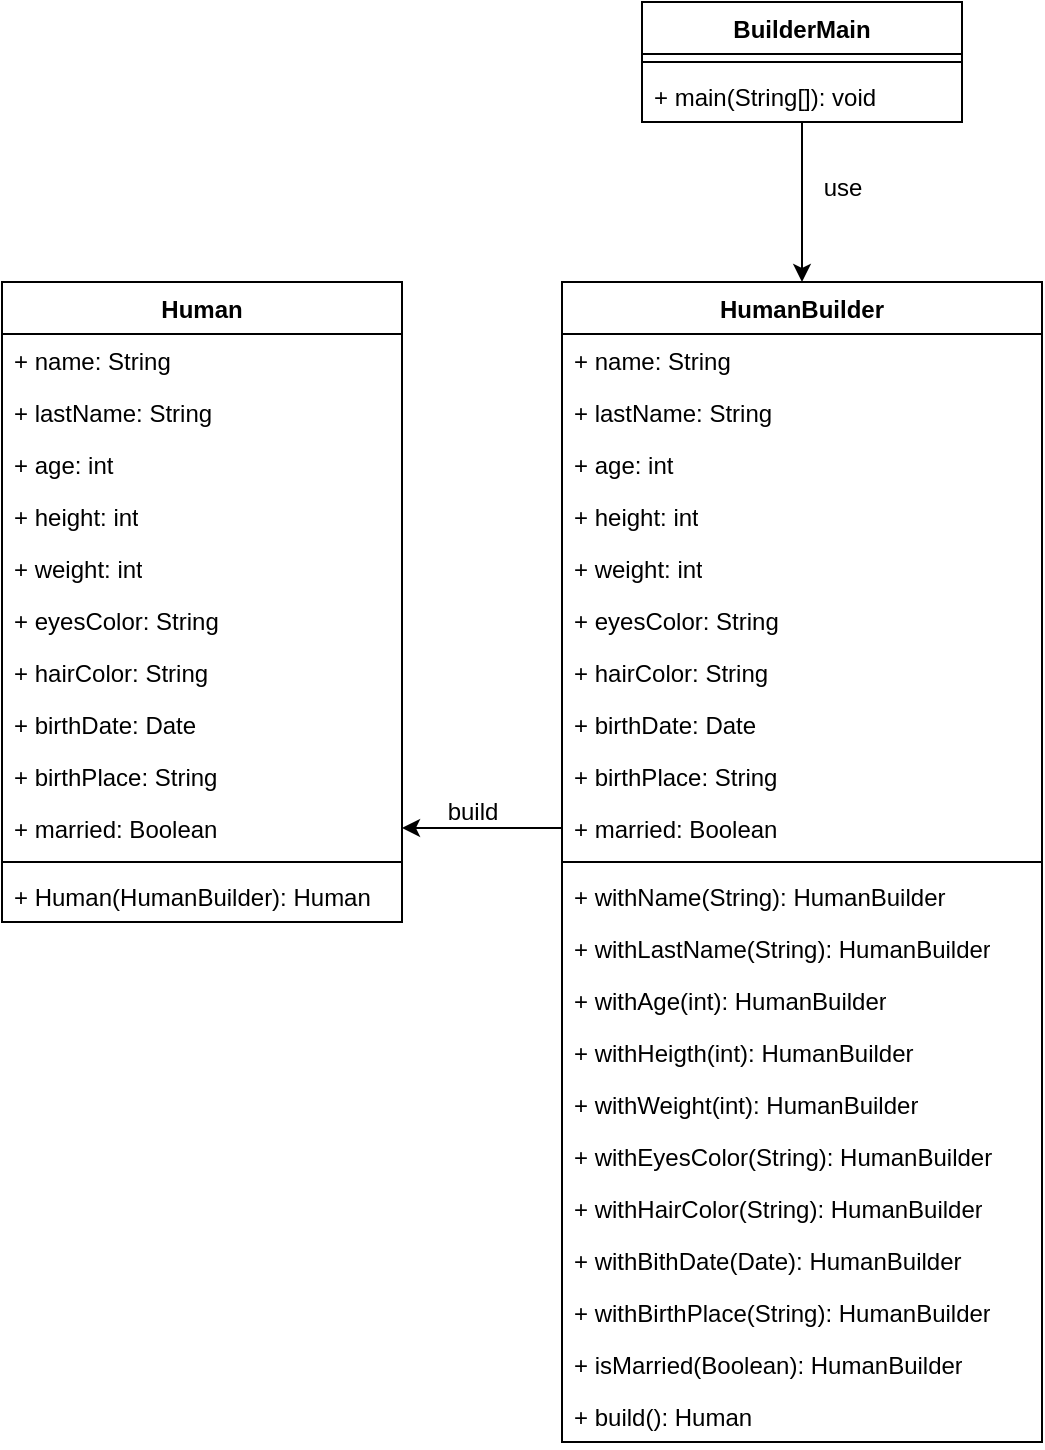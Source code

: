 <mxfile version="21.2.1" type="github">
  <diagram id="C5RBs43oDa-KdzZeNtuy" name="Page-1">
    <mxGraphModel dx="903" dy="1760" grid="1" gridSize="10" guides="1" tooltips="1" connect="1" arrows="1" fold="1" page="1" pageScale="1" pageWidth="827" pageHeight="1169" math="0" shadow="0">
      <root>
        <mxCell id="WIyWlLk6GJQsqaUBKTNV-0" />
        <mxCell id="WIyWlLk6GJQsqaUBKTNV-1" parent="WIyWlLk6GJQsqaUBKTNV-0" />
        <mxCell id="sO1EsRnhHtrH7c1XHOlF-0" value="Human" style="swimlane;fontStyle=1;align=center;verticalAlign=top;childLayout=stackLayout;horizontal=1;startSize=26;horizontalStack=0;resizeParent=1;resizeParentMax=0;resizeLast=0;collapsible=1;marginBottom=0;whiteSpace=wrap;html=1;" vertex="1" parent="WIyWlLk6GJQsqaUBKTNV-1">
          <mxGeometry x="80" y="120" width="200" height="320" as="geometry" />
        </mxCell>
        <mxCell id="sO1EsRnhHtrH7c1XHOlF-1" value="+ name: String" style="text;strokeColor=none;fillColor=none;align=left;verticalAlign=top;spacingLeft=4;spacingRight=4;overflow=hidden;rotatable=0;points=[[0,0.5],[1,0.5]];portConstraint=eastwest;whiteSpace=wrap;html=1;" vertex="1" parent="sO1EsRnhHtrH7c1XHOlF-0">
          <mxGeometry y="26" width="200" height="26" as="geometry" />
        </mxCell>
        <mxCell id="sO1EsRnhHtrH7c1XHOlF-4" value="+ lastName: String" style="text;strokeColor=none;fillColor=none;align=left;verticalAlign=top;spacingLeft=4;spacingRight=4;overflow=hidden;rotatable=0;points=[[0,0.5],[1,0.5]];portConstraint=eastwest;whiteSpace=wrap;html=1;" vertex="1" parent="sO1EsRnhHtrH7c1XHOlF-0">
          <mxGeometry y="52" width="200" height="26" as="geometry" />
        </mxCell>
        <mxCell id="sO1EsRnhHtrH7c1XHOlF-5" value="+ age: int" style="text;strokeColor=none;fillColor=none;align=left;verticalAlign=top;spacingLeft=4;spacingRight=4;overflow=hidden;rotatable=0;points=[[0,0.5],[1,0.5]];portConstraint=eastwest;whiteSpace=wrap;html=1;" vertex="1" parent="sO1EsRnhHtrH7c1XHOlF-0">
          <mxGeometry y="78" width="200" height="26" as="geometry" />
        </mxCell>
        <mxCell id="sO1EsRnhHtrH7c1XHOlF-6" value="+ height: int" style="text;strokeColor=none;fillColor=none;align=left;verticalAlign=top;spacingLeft=4;spacingRight=4;overflow=hidden;rotatable=0;points=[[0,0.5],[1,0.5]];portConstraint=eastwest;whiteSpace=wrap;html=1;" vertex="1" parent="sO1EsRnhHtrH7c1XHOlF-0">
          <mxGeometry y="104" width="200" height="26" as="geometry" />
        </mxCell>
        <mxCell id="sO1EsRnhHtrH7c1XHOlF-7" value="+ weight: int" style="text;strokeColor=none;fillColor=none;align=left;verticalAlign=top;spacingLeft=4;spacingRight=4;overflow=hidden;rotatable=0;points=[[0,0.5],[1,0.5]];portConstraint=eastwest;whiteSpace=wrap;html=1;" vertex="1" parent="sO1EsRnhHtrH7c1XHOlF-0">
          <mxGeometry y="130" width="200" height="26" as="geometry" />
        </mxCell>
        <mxCell id="sO1EsRnhHtrH7c1XHOlF-8" value="+ eyesColor: String" style="text;strokeColor=none;fillColor=none;align=left;verticalAlign=top;spacingLeft=4;spacingRight=4;overflow=hidden;rotatable=0;points=[[0,0.5],[1,0.5]];portConstraint=eastwest;whiteSpace=wrap;html=1;" vertex="1" parent="sO1EsRnhHtrH7c1XHOlF-0">
          <mxGeometry y="156" width="200" height="26" as="geometry" />
        </mxCell>
        <mxCell id="sO1EsRnhHtrH7c1XHOlF-9" value="+ hairColor: String" style="text;strokeColor=none;fillColor=none;align=left;verticalAlign=top;spacingLeft=4;spacingRight=4;overflow=hidden;rotatable=0;points=[[0,0.5],[1,0.5]];portConstraint=eastwest;whiteSpace=wrap;html=1;" vertex="1" parent="sO1EsRnhHtrH7c1XHOlF-0">
          <mxGeometry y="182" width="200" height="26" as="geometry" />
        </mxCell>
        <mxCell id="sO1EsRnhHtrH7c1XHOlF-10" value="+ birthDate: Date" style="text;strokeColor=none;fillColor=none;align=left;verticalAlign=top;spacingLeft=4;spacingRight=4;overflow=hidden;rotatable=0;points=[[0,0.5],[1,0.5]];portConstraint=eastwest;whiteSpace=wrap;html=1;" vertex="1" parent="sO1EsRnhHtrH7c1XHOlF-0">
          <mxGeometry y="208" width="200" height="26" as="geometry" />
        </mxCell>
        <mxCell id="sO1EsRnhHtrH7c1XHOlF-11" value="+ birthPlace: String" style="text;strokeColor=none;fillColor=none;align=left;verticalAlign=top;spacingLeft=4;spacingRight=4;overflow=hidden;rotatable=0;points=[[0,0.5],[1,0.5]];portConstraint=eastwest;whiteSpace=wrap;html=1;" vertex="1" parent="sO1EsRnhHtrH7c1XHOlF-0">
          <mxGeometry y="234" width="200" height="26" as="geometry" />
        </mxCell>
        <mxCell id="sO1EsRnhHtrH7c1XHOlF-12" value="+ married: Boolean" style="text;strokeColor=none;fillColor=none;align=left;verticalAlign=top;spacingLeft=4;spacingRight=4;overflow=hidden;rotatable=0;points=[[0,0.5],[1,0.5]];portConstraint=eastwest;whiteSpace=wrap;html=1;" vertex="1" parent="sO1EsRnhHtrH7c1XHOlF-0">
          <mxGeometry y="260" width="200" height="26" as="geometry" />
        </mxCell>
        <mxCell id="sO1EsRnhHtrH7c1XHOlF-2" value="" style="line;strokeWidth=1;fillColor=none;align=left;verticalAlign=middle;spacingTop=-1;spacingLeft=3;spacingRight=3;rotatable=0;labelPosition=right;points=[];portConstraint=eastwest;strokeColor=inherit;" vertex="1" parent="sO1EsRnhHtrH7c1XHOlF-0">
          <mxGeometry y="286" width="200" height="8" as="geometry" />
        </mxCell>
        <mxCell id="sO1EsRnhHtrH7c1XHOlF-3" value="+ Human(HumanBuilder): Human" style="text;strokeColor=none;fillColor=none;align=left;verticalAlign=top;spacingLeft=4;spacingRight=4;overflow=hidden;rotatable=0;points=[[0,0.5],[1,0.5]];portConstraint=eastwest;whiteSpace=wrap;html=1;" vertex="1" parent="sO1EsRnhHtrH7c1XHOlF-0">
          <mxGeometry y="294" width="200" height="26" as="geometry" />
        </mxCell>
        <mxCell id="sO1EsRnhHtrH7c1XHOlF-13" value="HumanBuilder" style="swimlane;fontStyle=1;align=center;verticalAlign=top;childLayout=stackLayout;horizontal=1;startSize=26;horizontalStack=0;resizeParent=1;resizeParentMax=0;resizeLast=0;collapsible=1;marginBottom=0;whiteSpace=wrap;html=1;" vertex="1" parent="WIyWlLk6GJQsqaUBKTNV-1">
          <mxGeometry x="360" y="120" width="240" height="580" as="geometry" />
        </mxCell>
        <mxCell id="sO1EsRnhHtrH7c1XHOlF-14" value="+ name: String" style="text;strokeColor=none;fillColor=none;align=left;verticalAlign=top;spacingLeft=4;spacingRight=4;overflow=hidden;rotatable=0;points=[[0,0.5],[1,0.5]];portConstraint=eastwest;whiteSpace=wrap;html=1;" vertex="1" parent="sO1EsRnhHtrH7c1XHOlF-13">
          <mxGeometry y="26" width="240" height="26" as="geometry" />
        </mxCell>
        <mxCell id="sO1EsRnhHtrH7c1XHOlF-15" value="+ lastName: String" style="text;strokeColor=none;fillColor=none;align=left;verticalAlign=top;spacingLeft=4;spacingRight=4;overflow=hidden;rotatable=0;points=[[0,0.5],[1,0.5]];portConstraint=eastwest;whiteSpace=wrap;html=1;" vertex="1" parent="sO1EsRnhHtrH7c1XHOlF-13">
          <mxGeometry y="52" width="240" height="26" as="geometry" />
        </mxCell>
        <mxCell id="sO1EsRnhHtrH7c1XHOlF-16" value="+ age: int" style="text;strokeColor=none;fillColor=none;align=left;verticalAlign=top;spacingLeft=4;spacingRight=4;overflow=hidden;rotatable=0;points=[[0,0.5],[1,0.5]];portConstraint=eastwest;whiteSpace=wrap;html=1;" vertex="1" parent="sO1EsRnhHtrH7c1XHOlF-13">
          <mxGeometry y="78" width="240" height="26" as="geometry" />
        </mxCell>
        <mxCell id="sO1EsRnhHtrH7c1XHOlF-17" value="+ height: int" style="text;strokeColor=none;fillColor=none;align=left;verticalAlign=top;spacingLeft=4;spacingRight=4;overflow=hidden;rotatable=0;points=[[0,0.5],[1,0.5]];portConstraint=eastwest;whiteSpace=wrap;html=1;" vertex="1" parent="sO1EsRnhHtrH7c1XHOlF-13">
          <mxGeometry y="104" width="240" height="26" as="geometry" />
        </mxCell>
        <mxCell id="sO1EsRnhHtrH7c1XHOlF-18" value="+ weight: int" style="text;strokeColor=none;fillColor=none;align=left;verticalAlign=top;spacingLeft=4;spacingRight=4;overflow=hidden;rotatable=0;points=[[0,0.5],[1,0.5]];portConstraint=eastwest;whiteSpace=wrap;html=1;" vertex="1" parent="sO1EsRnhHtrH7c1XHOlF-13">
          <mxGeometry y="130" width="240" height="26" as="geometry" />
        </mxCell>
        <mxCell id="sO1EsRnhHtrH7c1XHOlF-19" value="+ eyesColor: String" style="text;strokeColor=none;fillColor=none;align=left;verticalAlign=top;spacingLeft=4;spacingRight=4;overflow=hidden;rotatable=0;points=[[0,0.5],[1,0.5]];portConstraint=eastwest;whiteSpace=wrap;html=1;" vertex="1" parent="sO1EsRnhHtrH7c1XHOlF-13">
          <mxGeometry y="156" width="240" height="26" as="geometry" />
        </mxCell>
        <mxCell id="sO1EsRnhHtrH7c1XHOlF-20" value="+ hairColor: String" style="text;strokeColor=none;fillColor=none;align=left;verticalAlign=top;spacingLeft=4;spacingRight=4;overflow=hidden;rotatable=0;points=[[0,0.5],[1,0.5]];portConstraint=eastwest;whiteSpace=wrap;html=1;" vertex="1" parent="sO1EsRnhHtrH7c1XHOlF-13">
          <mxGeometry y="182" width="240" height="26" as="geometry" />
        </mxCell>
        <mxCell id="sO1EsRnhHtrH7c1XHOlF-21" value="+ birthDate: Date" style="text;strokeColor=none;fillColor=none;align=left;verticalAlign=top;spacingLeft=4;spacingRight=4;overflow=hidden;rotatable=0;points=[[0,0.5],[1,0.5]];portConstraint=eastwest;whiteSpace=wrap;html=1;" vertex="1" parent="sO1EsRnhHtrH7c1XHOlF-13">
          <mxGeometry y="208" width="240" height="26" as="geometry" />
        </mxCell>
        <mxCell id="sO1EsRnhHtrH7c1XHOlF-22" value="+ birthPlace: String" style="text;strokeColor=none;fillColor=none;align=left;verticalAlign=top;spacingLeft=4;spacingRight=4;overflow=hidden;rotatable=0;points=[[0,0.5],[1,0.5]];portConstraint=eastwest;whiteSpace=wrap;html=1;" vertex="1" parent="sO1EsRnhHtrH7c1XHOlF-13">
          <mxGeometry y="234" width="240" height="26" as="geometry" />
        </mxCell>
        <mxCell id="sO1EsRnhHtrH7c1XHOlF-23" value="+ married: Boolean" style="text;strokeColor=none;fillColor=none;align=left;verticalAlign=top;spacingLeft=4;spacingRight=4;overflow=hidden;rotatable=0;points=[[0,0.5],[1,0.5]];portConstraint=eastwest;whiteSpace=wrap;html=1;" vertex="1" parent="sO1EsRnhHtrH7c1XHOlF-13">
          <mxGeometry y="260" width="240" height="26" as="geometry" />
        </mxCell>
        <mxCell id="sO1EsRnhHtrH7c1XHOlF-24" value="" style="line;strokeWidth=1;fillColor=none;align=left;verticalAlign=middle;spacingTop=-1;spacingLeft=3;spacingRight=3;rotatable=0;labelPosition=right;points=[];portConstraint=eastwest;strokeColor=inherit;" vertex="1" parent="sO1EsRnhHtrH7c1XHOlF-13">
          <mxGeometry y="286" width="240" height="8" as="geometry" />
        </mxCell>
        <mxCell id="sO1EsRnhHtrH7c1XHOlF-26" value="+ withName(String): HumanBuilder" style="text;strokeColor=none;fillColor=none;align=left;verticalAlign=top;spacingLeft=4;spacingRight=4;overflow=hidden;rotatable=0;points=[[0,0.5],[1,0.5]];portConstraint=eastwest;whiteSpace=wrap;html=1;" vertex="1" parent="sO1EsRnhHtrH7c1XHOlF-13">
          <mxGeometry y="294" width="240" height="26" as="geometry" />
        </mxCell>
        <mxCell id="sO1EsRnhHtrH7c1XHOlF-27" value="+ withLastName(String): HumanBuilder" style="text;strokeColor=none;fillColor=none;align=left;verticalAlign=top;spacingLeft=4;spacingRight=4;overflow=hidden;rotatable=0;points=[[0,0.5],[1,0.5]];portConstraint=eastwest;whiteSpace=wrap;html=1;" vertex="1" parent="sO1EsRnhHtrH7c1XHOlF-13">
          <mxGeometry y="320" width="240" height="26" as="geometry" />
        </mxCell>
        <mxCell id="sO1EsRnhHtrH7c1XHOlF-28" value="+ withAge(int): HumanBuilder" style="text;strokeColor=none;fillColor=none;align=left;verticalAlign=top;spacingLeft=4;spacingRight=4;overflow=hidden;rotatable=0;points=[[0,0.5],[1,0.5]];portConstraint=eastwest;whiteSpace=wrap;html=1;" vertex="1" parent="sO1EsRnhHtrH7c1XHOlF-13">
          <mxGeometry y="346" width="240" height="26" as="geometry" />
        </mxCell>
        <mxCell id="sO1EsRnhHtrH7c1XHOlF-29" value="+ withHeigth(int): HumanBuilder" style="text;strokeColor=none;fillColor=none;align=left;verticalAlign=top;spacingLeft=4;spacingRight=4;overflow=hidden;rotatable=0;points=[[0,0.5],[1,0.5]];portConstraint=eastwest;whiteSpace=wrap;html=1;" vertex="1" parent="sO1EsRnhHtrH7c1XHOlF-13">
          <mxGeometry y="372" width="240" height="26" as="geometry" />
        </mxCell>
        <mxCell id="sO1EsRnhHtrH7c1XHOlF-30" value="+ withWeight(int): HumanBuilder" style="text;strokeColor=none;fillColor=none;align=left;verticalAlign=top;spacingLeft=4;spacingRight=4;overflow=hidden;rotatable=0;points=[[0,0.5],[1,0.5]];portConstraint=eastwest;whiteSpace=wrap;html=1;" vertex="1" parent="sO1EsRnhHtrH7c1XHOlF-13">
          <mxGeometry y="398" width="240" height="26" as="geometry" />
        </mxCell>
        <mxCell id="sO1EsRnhHtrH7c1XHOlF-31" value="+ withEyesColor(String): HumanBuilder" style="text;strokeColor=none;fillColor=none;align=left;verticalAlign=top;spacingLeft=4;spacingRight=4;overflow=hidden;rotatable=0;points=[[0,0.5],[1,0.5]];portConstraint=eastwest;whiteSpace=wrap;html=1;" vertex="1" parent="sO1EsRnhHtrH7c1XHOlF-13">
          <mxGeometry y="424" width="240" height="26" as="geometry" />
        </mxCell>
        <mxCell id="sO1EsRnhHtrH7c1XHOlF-32" value="+ withHairColor(String): HumanBuilder" style="text;strokeColor=none;fillColor=none;align=left;verticalAlign=top;spacingLeft=4;spacingRight=4;overflow=hidden;rotatable=0;points=[[0,0.5],[1,0.5]];portConstraint=eastwest;whiteSpace=wrap;html=1;" vertex="1" parent="sO1EsRnhHtrH7c1XHOlF-13">
          <mxGeometry y="450" width="240" height="26" as="geometry" />
        </mxCell>
        <mxCell id="sO1EsRnhHtrH7c1XHOlF-33" value="+ withBithDate(Date): HumanBuilder" style="text;strokeColor=none;fillColor=none;align=left;verticalAlign=top;spacingLeft=4;spacingRight=4;overflow=hidden;rotatable=0;points=[[0,0.5],[1,0.5]];portConstraint=eastwest;whiteSpace=wrap;html=1;" vertex="1" parent="sO1EsRnhHtrH7c1XHOlF-13">
          <mxGeometry y="476" width="240" height="26" as="geometry" />
        </mxCell>
        <mxCell id="sO1EsRnhHtrH7c1XHOlF-34" value="+ withBirthPlace(String): HumanBuilder" style="text;strokeColor=none;fillColor=none;align=left;verticalAlign=top;spacingLeft=4;spacingRight=4;overflow=hidden;rotatable=0;points=[[0,0.5],[1,0.5]];portConstraint=eastwest;whiteSpace=wrap;html=1;" vertex="1" parent="sO1EsRnhHtrH7c1XHOlF-13">
          <mxGeometry y="502" width="240" height="26" as="geometry" />
        </mxCell>
        <mxCell id="sO1EsRnhHtrH7c1XHOlF-35" value="+ isMarried(Boolean): HumanBuilder" style="text;strokeColor=none;fillColor=none;align=left;verticalAlign=top;spacingLeft=4;spacingRight=4;overflow=hidden;rotatable=0;points=[[0,0.5],[1,0.5]];portConstraint=eastwest;whiteSpace=wrap;html=1;" vertex="1" parent="sO1EsRnhHtrH7c1XHOlF-13">
          <mxGeometry y="528" width="240" height="26" as="geometry" />
        </mxCell>
        <mxCell id="sO1EsRnhHtrH7c1XHOlF-36" value="+ build(): Human" style="text;strokeColor=none;fillColor=none;align=left;verticalAlign=top;spacingLeft=4;spacingRight=4;overflow=hidden;rotatable=0;points=[[0,0.5],[1,0.5]];portConstraint=eastwest;whiteSpace=wrap;html=1;" vertex="1" parent="sO1EsRnhHtrH7c1XHOlF-13">
          <mxGeometry y="554" width="240" height="26" as="geometry" />
        </mxCell>
        <mxCell id="sO1EsRnhHtrH7c1XHOlF-38" style="edgeStyle=orthogonalEdgeStyle;rounded=0;orthogonalLoop=1;jettySize=auto;html=1;entryX=1;entryY=0.5;entryDx=0;entryDy=0;" edge="1" parent="WIyWlLk6GJQsqaUBKTNV-1" source="sO1EsRnhHtrH7c1XHOlF-23" target="sO1EsRnhHtrH7c1XHOlF-12">
          <mxGeometry relative="1" as="geometry" />
        </mxCell>
        <mxCell id="sO1EsRnhHtrH7c1XHOlF-39" value="build" style="text;html=1;align=center;verticalAlign=middle;resizable=0;points=[];autosize=1;strokeColor=none;fillColor=none;" vertex="1" parent="WIyWlLk6GJQsqaUBKTNV-1">
          <mxGeometry x="290" y="370" width="50" height="30" as="geometry" />
        </mxCell>
        <mxCell id="sO1EsRnhHtrH7c1XHOlF-44" value="" style="edgeStyle=orthogonalEdgeStyle;rounded=0;orthogonalLoop=1;jettySize=auto;html=1;entryX=0.5;entryY=0;entryDx=0;entryDy=0;" edge="1" parent="WIyWlLk6GJQsqaUBKTNV-1" source="sO1EsRnhHtrH7c1XHOlF-40" target="sO1EsRnhHtrH7c1XHOlF-13">
          <mxGeometry relative="1" as="geometry" />
        </mxCell>
        <mxCell id="sO1EsRnhHtrH7c1XHOlF-40" value="BuilderMain" style="swimlane;fontStyle=1;align=center;verticalAlign=top;childLayout=stackLayout;horizontal=1;startSize=26;horizontalStack=0;resizeParent=1;resizeParentMax=0;resizeLast=0;collapsible=1;marginBottom=0;whiteSpace=wrap;html=1;" vertex="1" parent="WIyWlLk6GJQsqaUBKTNV-1">
          <mxGeometry x="400" y="-20" width="160" height="60" as="geometry" />
        </mxCell>
        <mxCell id="sO1EsRnhHtrH7c1XHOlF-42" value="" style="line;strokeWidth=1;fillColor=none;align=left;verticalAlign=middle;spacingTop=-1;spacingLeft=3;spacingRight=3;rotatable=0;labelPosition=right;points=[];portConstraint=eastwest;strokeColor=inherit;" vertex="1" parent="sO1EsRnhHtrH7c1XHOlF-40">
          <mxGeometry y="26" width="160" height="8" as="geometry" />
        </mxCell>
        <mxCell id="sO1EsRnhHtrH7c1XHOlF-43" value="+ main(String[]): void" style="text;strokeColor=none;fillColor=none;align=left;verticalAlign=top;spacingLeft=4;spacingRight=4;overflow=hidden;rotatable=0;points=[[0,0.5],[1,0.5]];portConstraint=eastwest;whiteSpace=wrap;html=1;" vertex="1" parent="sO1EsRnhHtrH7c1XHOlF-40">
          <mxGeometry y="34" width="160" height="26" as="geometry" />
        </mxCell>
        <mxCell id="sO1EsRnhHtrH7c1XHOlF-45" value="use" style="text;html=1;align=center;verticalAlign=middle;resizable=0;points=[];autosize=1;strokeColor=none;fillColor=none;" vertex="1" parent="WIyWlLk6GJQsqaUBKTNV-1">
          <mxGeometry x="480" y="58" width="40" height="30" as="geometry" />
        </mxCell>
      </root>
    </mxGraphModel>
  </diagram>
</mxfile>
